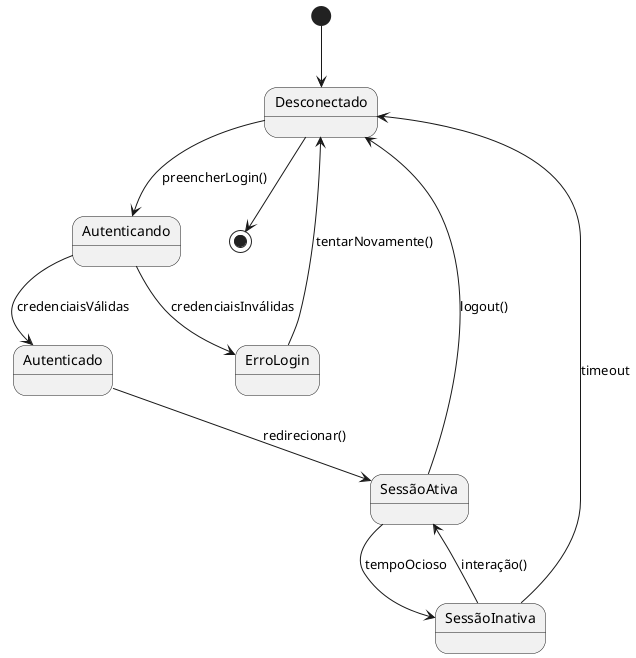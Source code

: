 
    @startuml estadoUsuario
[*] --> Desconectado

Desconectado --> Autenticando : preencherLogin()
Autenticando --> Autenticado : credenciaisVálidas
Autenticando --> ErroLogin : credenciaisInválidas

ErroLogin --> Desconectado : tentarNovamente()
Autenticado --> SessãoAtiva : redirecionar()
SessãoAtiva --> Desconectado : logout()

SessãoAtiva --> SessãoInativa : tempoOcioso
SessãoInativa --> Desconectado : timeout
SessãoInativa --> SessãoAtiva : interação()

Desconectado --> [*]
@enduml
